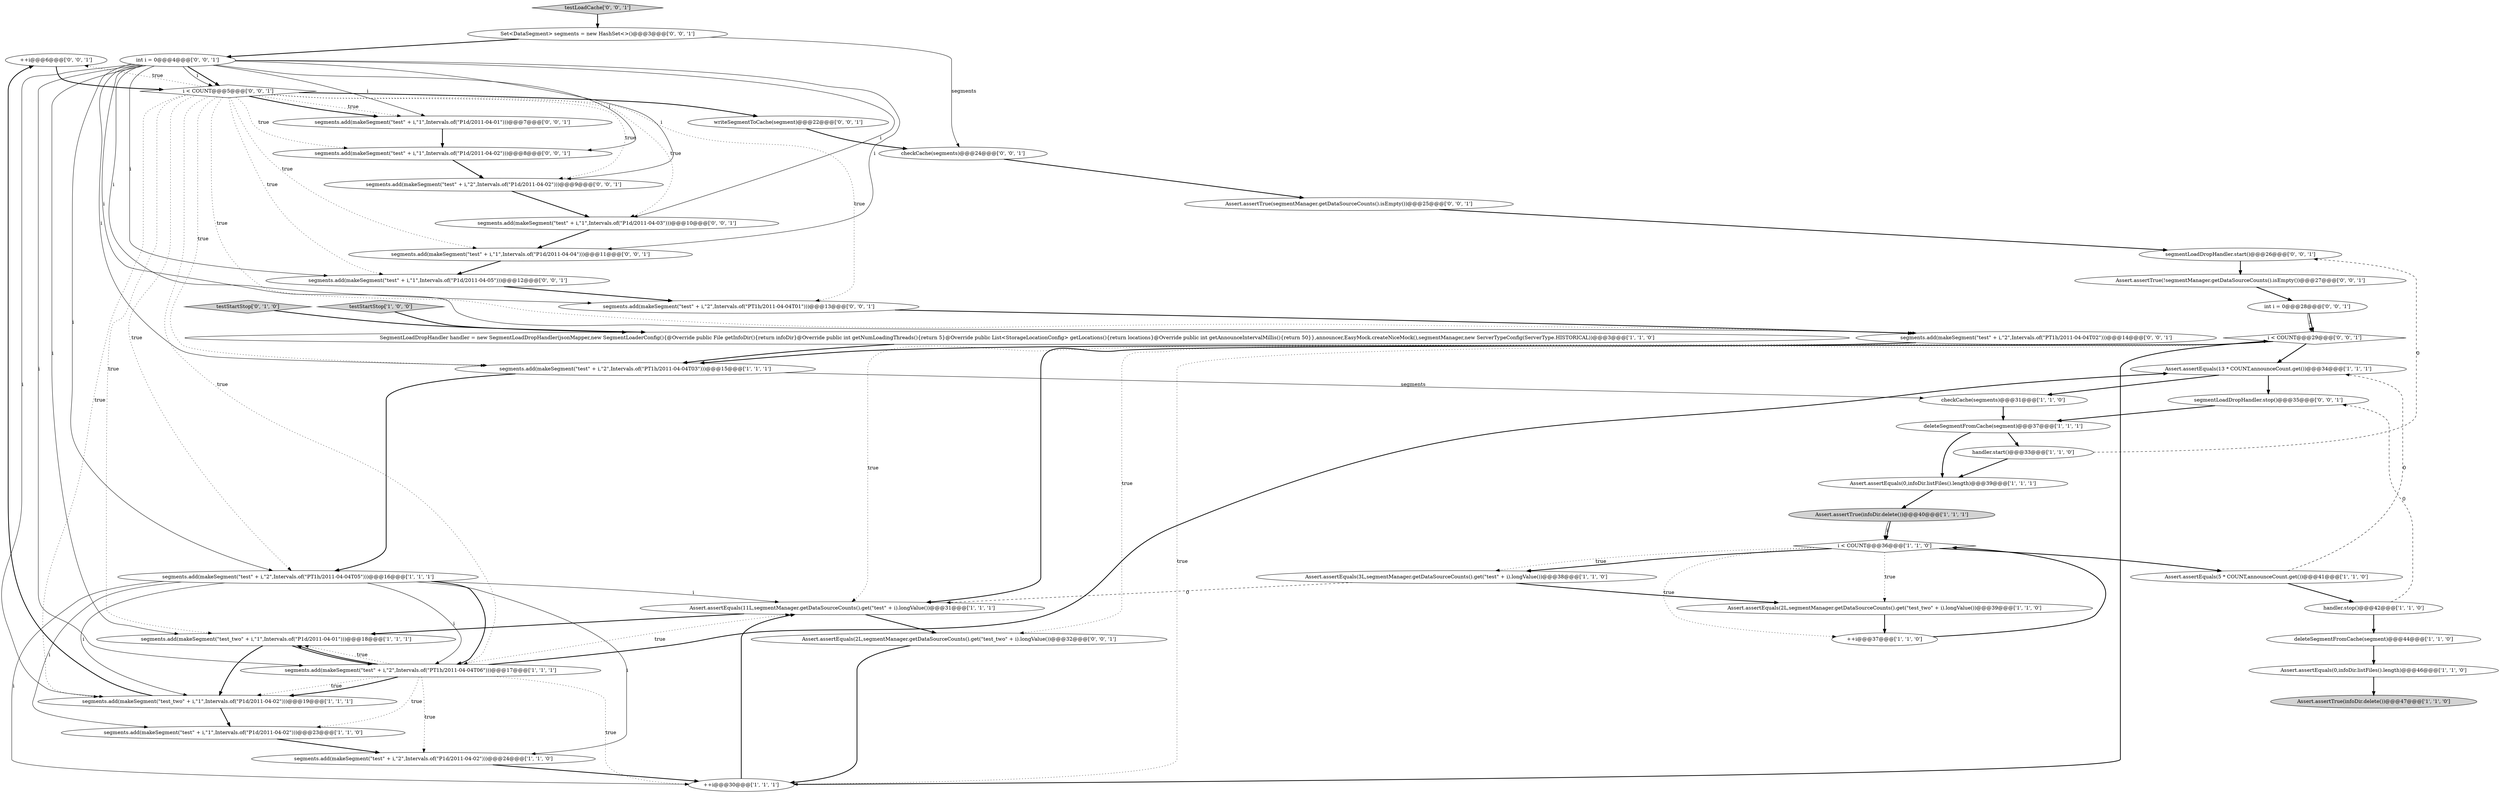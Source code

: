 digraph {
40 [style = filled, label = "++i@@@6@@@['0', '0', '1']", fillcolor = white, shape = ellipse image = "AAA0AAABBB3BBB"];
38 [style = filled, label = "segments.add(makeSegment(\"test\" + i,\"2\",Intervals.of(\"PT1h/2011-04-04T02\")))@@@14@@@['0', '0', '1']", fillcolor = white, shape = ellipse image = "AAA0AAABBB3BBB"];
7 [style = filled, label = "Assert.assertEquals(13 * COUNT,announceCount.get())@@@34@@@['1', '1', '1']", fillcolor = white, shape = ellipse image = "AAA0AAABBB1BBB"];
30 [style = filled, label = "segmentLoadDropHandler.stop()@@@35@@@['0', '0', '1']", fillcolor = white, shape = ellipse image = "AAA0AAABBB3BBB"];
13 [style = filled, label = "segments.add(makeSegment(\"test\" + i,\"2\",Intervals.of(\"PT1h/2011-04-04T03\")))@@@15@@@['1', '1', '1']", fillcolor = white, shape = ellipse image = "AAA0AAABBB1BBB"];
11 [style = filled, label = "Assert.assertEquals(0,infoDir.listFiles().length)@@@39@@@['1', '1', '1']", fillcolor = white, shape = ellipse image = "AAA0AAABBB1BBB"];
2 [style = filled, label = "segments.add(makeSegment(\"test\" + i,\"2\",Intervals.of(\"P1d/2011-04-02\")))@@@24@@@['1', '1', '0']", fillcolor = white, shape = ellipse image = "AAA0AAABBB1BBB"];
41 [style = filled, label = "Set<DataSegment> segments = new HashSet<>()@@@3@@@['0', '0', '1']", fillcolor = white, shape = ellipse image = "AAA0AAABBB3BBB"];
14 [style = filled, label = "Assert.assertEquals(11L,segmentManager.getDataSourceCounts().get(\"test\" + i).longValue())@@@31@@@['1', '1', '1']", fillcolor = white, shape = ellipse image = "AAA0AAABBB1BBB"];
34 [style = filled, label = "testLoadCache['0', '0', '1']", fillcolor = lightgray, shape = diamond image = "AAA0AAABBB3BBB"];
39 [style = filled, label = "Assert.assertEquals(2L,segmentManager.getDataSourceCounts().get(\"test_two\" + i).longValue())@@@32@@@['0', '0', '1']", fillcolor = white, shape = ellipse image = "AAA0AAABBB3BBB"];
37 [style = filled, label = "segments.add(makeSegment(\"test\" + i,\"2\",Intervals.of(\"P1d/2011-04-02\")))@@@9@@@['0', '0', '1']", fillcolor = white, shape = ellipse image = "AAA0AAABBB3BBB"];
28 [style = filled, label = "i < COUNT@@@29@@@['0', '0', '1']", fillcolor = white, shape = diamond image = "AAA0AAABBB3BBB"];
43 [style = filled, label = "segments.add(makeSegment(\"test\" + i,\"2\",Intervals.of(\"PT1h/2011-04-04T01\")))@@@13@@@['0', '0', '1']", fillcolor = white, shape = ellipse image = "AAA0AAABBB3BBB"];
21 [style = filled, label = "deleteSegmentFromCache(segment)@@@37@@@['1', '1', '1']", fillcolor = white, shape = ellipse image = "AAA0AAABBB1BBB"];
35 [style = filled, label = "i < COUNT@@@5@@@['0', '0', '1']", fillcolor = white, shape = diamond image = "AAA0AAABBB3BBB"];
0 [style = filled, label = "i < COUNT@@@36@@@['1', '1', '0']", fillcolor = white, shape = diamond image = "AAA0AAABBB1BBB"];
9 [style = filled, label = "segments.add(makeSegment(\"test\" + i,\"1\",Intervals.of(\"P1d/2011-04-02\")))@@@23@@@['1', '1', '0']", fillcolor = white, shape = ellipse image = "AAA0AAABBB1BBB"];
31 [style = filled, label = "segments.add(makeSegment(\"test\" + i,\"1\",Intervals.of(\"P1d/2011-04-05\")))@@@12@@@['0', '0', '1']", fillcolor = white, shape = ellipse image = "AAA0AAABBB3BBB"];
4 [style = filled, label = "SegmentLoadDropHandler handler = new SegmentLoadDropHandler(jsonMapper,new SegmentLoaderConfig(){@Override public File getInfoDir(){return infoDir}@Override public int getNumLoadingThreads(){return 5}@Override public List<StorageLocationConfig> getLocations(){return locations}@Override public int getAnnounceIntervalMillis(){return 50}},announcer,EasyMock.createNiceMock(),segmentManager,new ServerTypeConfig(ServerType.HISTORICAL))@@@3@@@['1', '1', '0']", fillcolor = white, shape = ellipse image = "AAA0AAABBB1BBB"];
32 [style = filled, label = "segments.add(makeSegment(\"test\" + i,\"1\",Intervals.of(\"P1d/2011-04-04\")))@@@11@@@['0', '0', '1']", fillcolor = white, shape = ellipse image = "AAA0AAABBB3BBB"];
47 [style = filled, label = "segments.add(makeSegment(\"test\" + i,\"1\",Intervals.of(\"P1d/2011-04-02\")))@@@8@@@['0', '0', '1']", fillcolor = white, shape = ellipse image = "AAA0AAABBB3BBB"];
6 [style = filled, label = "++i@@@30@@@['1', '1', '1']", fillcolor = white, shape = ellipse image = "AAA0AAABBB1BBB"];
10 [style = filled, label = "++i@@@37@@@['1', '1', '0']", fillcolor = white, shape = ellipse image = "AAA0AAABBB1BBB"];
24 [style = filled, label = "testStartStop['1', '0', '0']", fillcolor = lightgray, shape = diamond image = "AAA0AAABBB1BBB"];
12 [style = filled, label = "Assert.assertTrue(infoDir.delete())@@@40@@@['1', '1', '1']", fillcolor = lightgray, shape = ellipse image = "AAA0AAABBB1BBB"];
17 [style = filled, label = "Assert.assertEquals(0,infoDir.listFiles().length)@@@46@@@['1', '1', '0']", fillcolor = white, shape = ellipse image = "AAA0AAABBB1BBB"];
26 [style = filled, label = "testStartStop['0', '1', '0']", fillcolor = lightgray, shape = diamond image = "AAA0AAABBB2BBB"];
23 [style = filled, label = "handler.stop()@@@42@@@['1', '1', '0']", fillcolor = white, shape = ellipse image = "AAA0AAABBB1BBB"];
42 [style = filled, label = "int i = 0@@@28@@@['0', '0', '1']", fillcolor = white, shape = ellipse image = "AAA0AAABBB3BBB"];
44 [style = filled, label = "segments.add(makeSegment(\"test\" + i,\"1\",Intervals.of(\"P1d/2011-04-01\")))@@@7@@@['0', '0', '1']", fillcolor = white, shape = ellipse image = "AAA0AAABBB3BBB"];
33 [style = filled, label = "segmentLoadDropHandler.start()@@@26@@@['0', '0', '1']", fillcolor = white, shape = ellipse image = "AAA0AAABBB3BBB"];
46 [style = filled, label = "segments.add(makeSegment(\"test\" + i,\"1\",Intervals.of(\"P1d/2011-04-03\")))@@@10@@@['0', '0', '1']", fillcolor = white, shape = ellipse image = "AAA0AAABBB3BBB"];
3 [style = filled, label = "segments.add(makeSegment(\"test_two\" + i,\"1\",Intervals.of(\"P1d/2011-04-02\")))@@@19@@@['1', '1', '1']", fillcolor = white, shape = ellipse image = "AAA0AAABBB1BBB"];
48 [style = filled, label = "Assert.assertTrue(segmentManager.getDataSourceCounts().isEmpty())@@@25@@@['0', '0', '1']", fillcolor = white, shape = ellipse image = "AAA0AAABBB3BBB"];
18 [style = filled, label = "segments.add(makeSegment(\"test\" + i,\"2\",Intervals.of(\"PT1h/2011-04-04T06\")))@@@17@@@['1', '1', '1']", fillcolor = white, shape = ellipse image = "AAA0AAABBB1BBB"];
19 [style = filled, label = "Assert.assertEquals(5 * COUNT,announceCount.get())@@@41@@@['1', '1', '0']", fillcolor = white, shape = ellipse image = "AAA0AAABBB1BBB"];
29 [style = filled, label = "int i = 0@@@4@@@['0', '0', '1']", fillcolor = white, shape = ellipse image = "AAA0AAABBB3BBB"];
1 [style = filled, label = "segments.add(makeSegment(\"test\" + i,\"2\",Intervals.of(\"PT1h/2011-04-04T05\")))@@@16@@@['1', '1', '1']", fillcolor = white, shape = ellipse image = "AAA0AAABBB1BBB"];
16 [style = filled, label = "Assert.assertEquals(3L,segmentManager.getDataSourceCounts().get(\"test\" + i).longValue())@@@38@@@['1', '1', '0']", fillcolor = white, shape = ellipse image = "AAA0AAABBB1BBB"];
25 [style = filled, label = "checkCache(segments)@@@31@@@['1', '1', '0']", fillcolor = white, shape = ellipse image = "AAA0AAABBB1BBB"];
20 [style = filled, label = "segments.add(makeSegment(\"test_two\" + i,\"1\",Intervals.of(\"P1d/2011-04-01\")))@@@18@@@['1', '1', '1']", fillcolor = white, shape = ellipse image = "AAA0AAABBB1BBB"];
36 [style = filled, label = "Assert.assertTrue(!segmentManager.getDataSourceCounts().isEmpty())@@@27@@@['0', '0', '1']", fillcolor = white, shape = ellipse image = "AAA0AAABBB3BBB"];
15 [style = filled, label = "handler.start()@@@33@@@['1', '1', '0']", fillcolor = white, shape = ellipse image = "AAA0AAABBB1BBB"];
27 [style = filled, label = "writeSegmentToCache(segment)@@@22@@@['0', '0', '1']", fillcolor = white, shape = ellipse image = "AAA0AAABBB3BBB"];
45 [style = filled, label = "checkCache(segments)@@@24@@@['0', '0', '1']", fillcolor = white, shape = ellipse image = "AAA0AAABBB3BBB"];
22 [style = filled, label = "Assert.assertEquals(2L,segmentManager.getDataSourceCounts().get(\"test_two\" + i).longValue())@@@39@@@['1', '1', '0']", fillcolor = white, shape = ellipse image = "AAA0AAABBB1BBB"];
5 [style = filled, label = "Assert.assertTrue(infoDir.delete())@@@47@@@['1', '1', '0']", fillcolor = lightgray, shape = ellipse image = "AAA0AAABBB1BBB"];
8 [style = filled, label = "deleteSegmentFromCache(segment)@@@44@@@['1', '1', '0']", fillcolor = white, shape = ellipse image = "AAA0AAABBB1BBB"];
0->10 [style = dotted, label="true"];
35->38 [style = dotted, label="true"];
36->42 [style = bold, label=""];
18->3 [style = dotted, label="true"];
18->20 [style = bold, label=""];
11->12 [style = bold, label=""];
23->30 [style = dashed, label="0"];
35->20 [style = dotted, label="true"];
30->21 [style = bold, label=""];
28->6 [style = dotted, label="true"];
29->47 [style = solid, label="i"];
45->48 [style = bold, label=""];
1->18 [style = bold, label=""];
35->32 [style = dotted, label="true"];
19->23 [style = bold, label=""];
29->37 [style = solid, label="i"];
18->14 [style = dotted, label="true"];
3->9 [style = bold, label=""];
35->18 [style = dotted, label="true"];
29->38 [style = solid, label="i"];
13->1 [style = bold, label=""];
1->14 [style = solid, label="i"];
40->35 [style = bold, label=""];
47->37 [style = bold, label=""];
3->40 [style = bold, label=""];
29->43 [style = solid, label="i"];
12->0 [style = bold, label=""];
0->16 [style = dotted, label="true"];
31->43 [style = bold, label=""];
18->20 [style = dotted, label="true"];
1->18 [style = solid, label="i"];
28->39 [style = dotted, label="true"];
35->46 [style = dotted, label="true"];
29->46 [style = solid, label="i"];
14->39 [style = bold, label=""];
1->9 [style = solid, label="i"];
20->18 [style = bold, label=""];
35->31 [style = dotted, label="true"];
0->19 [style = bold, label=""];
48->33 [style = bold, label=""];
26->4 [style = bold, label=""];
42->28 [style = solid, label="i"];
25->21 [style = bold, label=""];
6->14 [style = bold, label=""];
0->16 [style = bold, label=""];
29->35 [style = solid, label="i"];
35->3 [style = dotted, label="true"];
29->13 [style = solid, label="i"];
28->14 [style = bold, label=""];
27->45 [style = bold, label=""];
22->10 [style = bold, label=""];
18->9 [style = dotted, label="true"];
41->45 [style = solid, label="segments"];
21->11 [style = bold, label=""];
35->44 [style = dotted, label="true"];
20->3 [style = bold, label=""];
29->1 [style = solid, label="i"];
29->31 [style = solid, label="i"];
35->37 [style = dotted, label="true"];
21->15 [style = bold, label=""];
6->28 [style = bold, label=""];
42->28 [style = bold, label=""];
0->22 [style = dotted, label="true"];
39->6 [style = bold, label=""];
19->7 [style = dashed, label="0"];
12->0 [style = solid, label="i"];
29->35 [style = bold, label=""];
24->4 [style = bold, label=""];
35->13 [style = dotted, label="true"];
16->22 [style = bold, label=""];
35->1 [style = dotted, label="true"];
38->13 [style = bold, label=""];
35->27 [style = bold, label=""];
18->6 [style = dotted, label="true"];
1->3 [style = solid, label="i"];
35->44 [style = bold, label=""];
15->11 [style = bold, label=""];
44->47 [style = bold, label=""];
35->40 [style = dotted, label="true"];
34->41 [style = bold, label=""];
29->3 [style = solid, label="i"];
7->25 [style = bold, label=""];
13->25 [style = solid, label="segments"];
2->6 [style = bold, label=""];
4->13 [style = bold, label=""];
28->14 [style = dotted, label="true"];
18->2 [style = dotted, label="true"];
37->46 [style = bold, label=""];
35->47 [style = dotted, label="true"];
1->6 [style = solid, label="i"];
35->43 [style = dotted, label="true"];
10->0 [style = bold, label=""];
15->33 [style = dashed, label="0"];
18->7 [style = bold, label=""];
18->3 [style = bold, label=""];
28->7 [style = bold, label=""];
46->32 [style = bold, label=""];
9->2 [style = bold, label=""];
8->17 [style = bold, label=""];
1->2 [style = solid, label="i"];
41->29 [style = bold, label=""];
32->31 [style = bold, label=""];
23->8 [style = bold, label=""];
29->18 [style = solid, label="i"];
16->14 [style = dashed, label="0"];
29->44 [style = solid, label="i"];
29->20 [style = solid, label="i"];
43->38 [style = bold, label=""];
33->36 [style = bold, label=""];
17->5 [style = bold, label=""];
14->20 [style = bold, label=""];
7->30 [style = bold, label=""];
29->32 [style = solid, label="i"];
}
